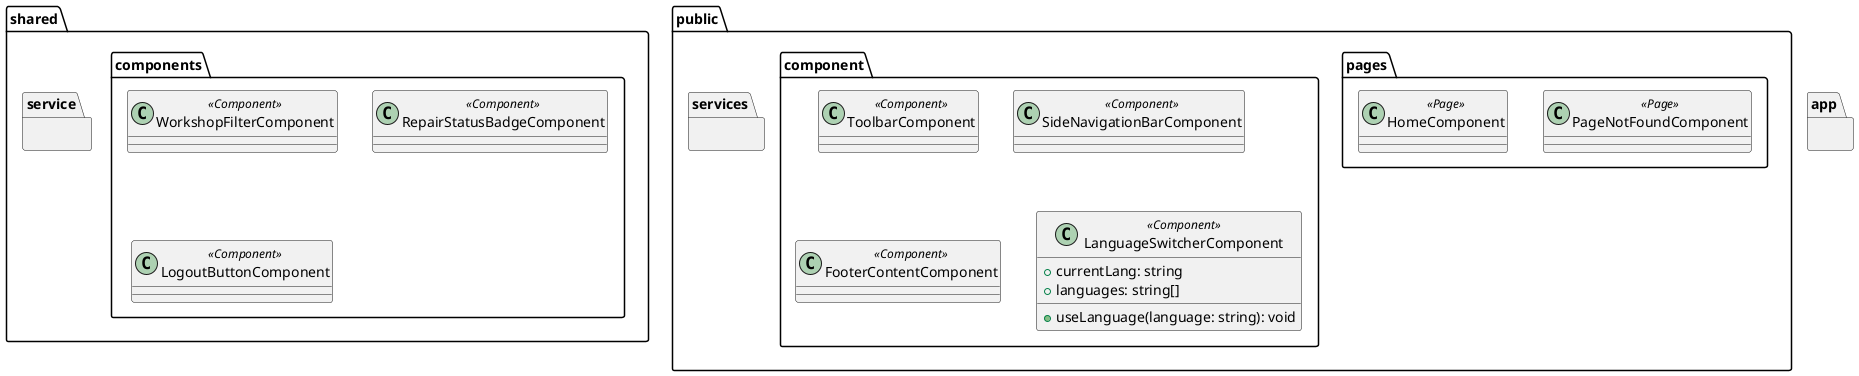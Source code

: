 @startuml
package "shared" {
  package "components" {
    class WorkshopFilterComponent <<Component>> {}
    class RepairStatusBadgeComponent <<Component>> {}
    class LogoutButtonComponent <<Component>> {}
  }
  package "service" {}
}

package "app" {}

package "public" {
  package "services" {}

  package "pages" {
    class PageNotFoundComponent <<Page>> {}
    class HomeComponent <<Page>> {}
  }

  package "component" {
    class ToolbarComponent <<Component>> {}
    class SideNavigationBarComponent <<Component>> {}
    class FooterContentComponent <<Component>> {}
    class LanguageSwitcherComponent <<Component>> {
      +currentLang: string
      +languages: string[]
      +useLanguage(language: string): void
    }
  }
}


@enduml
